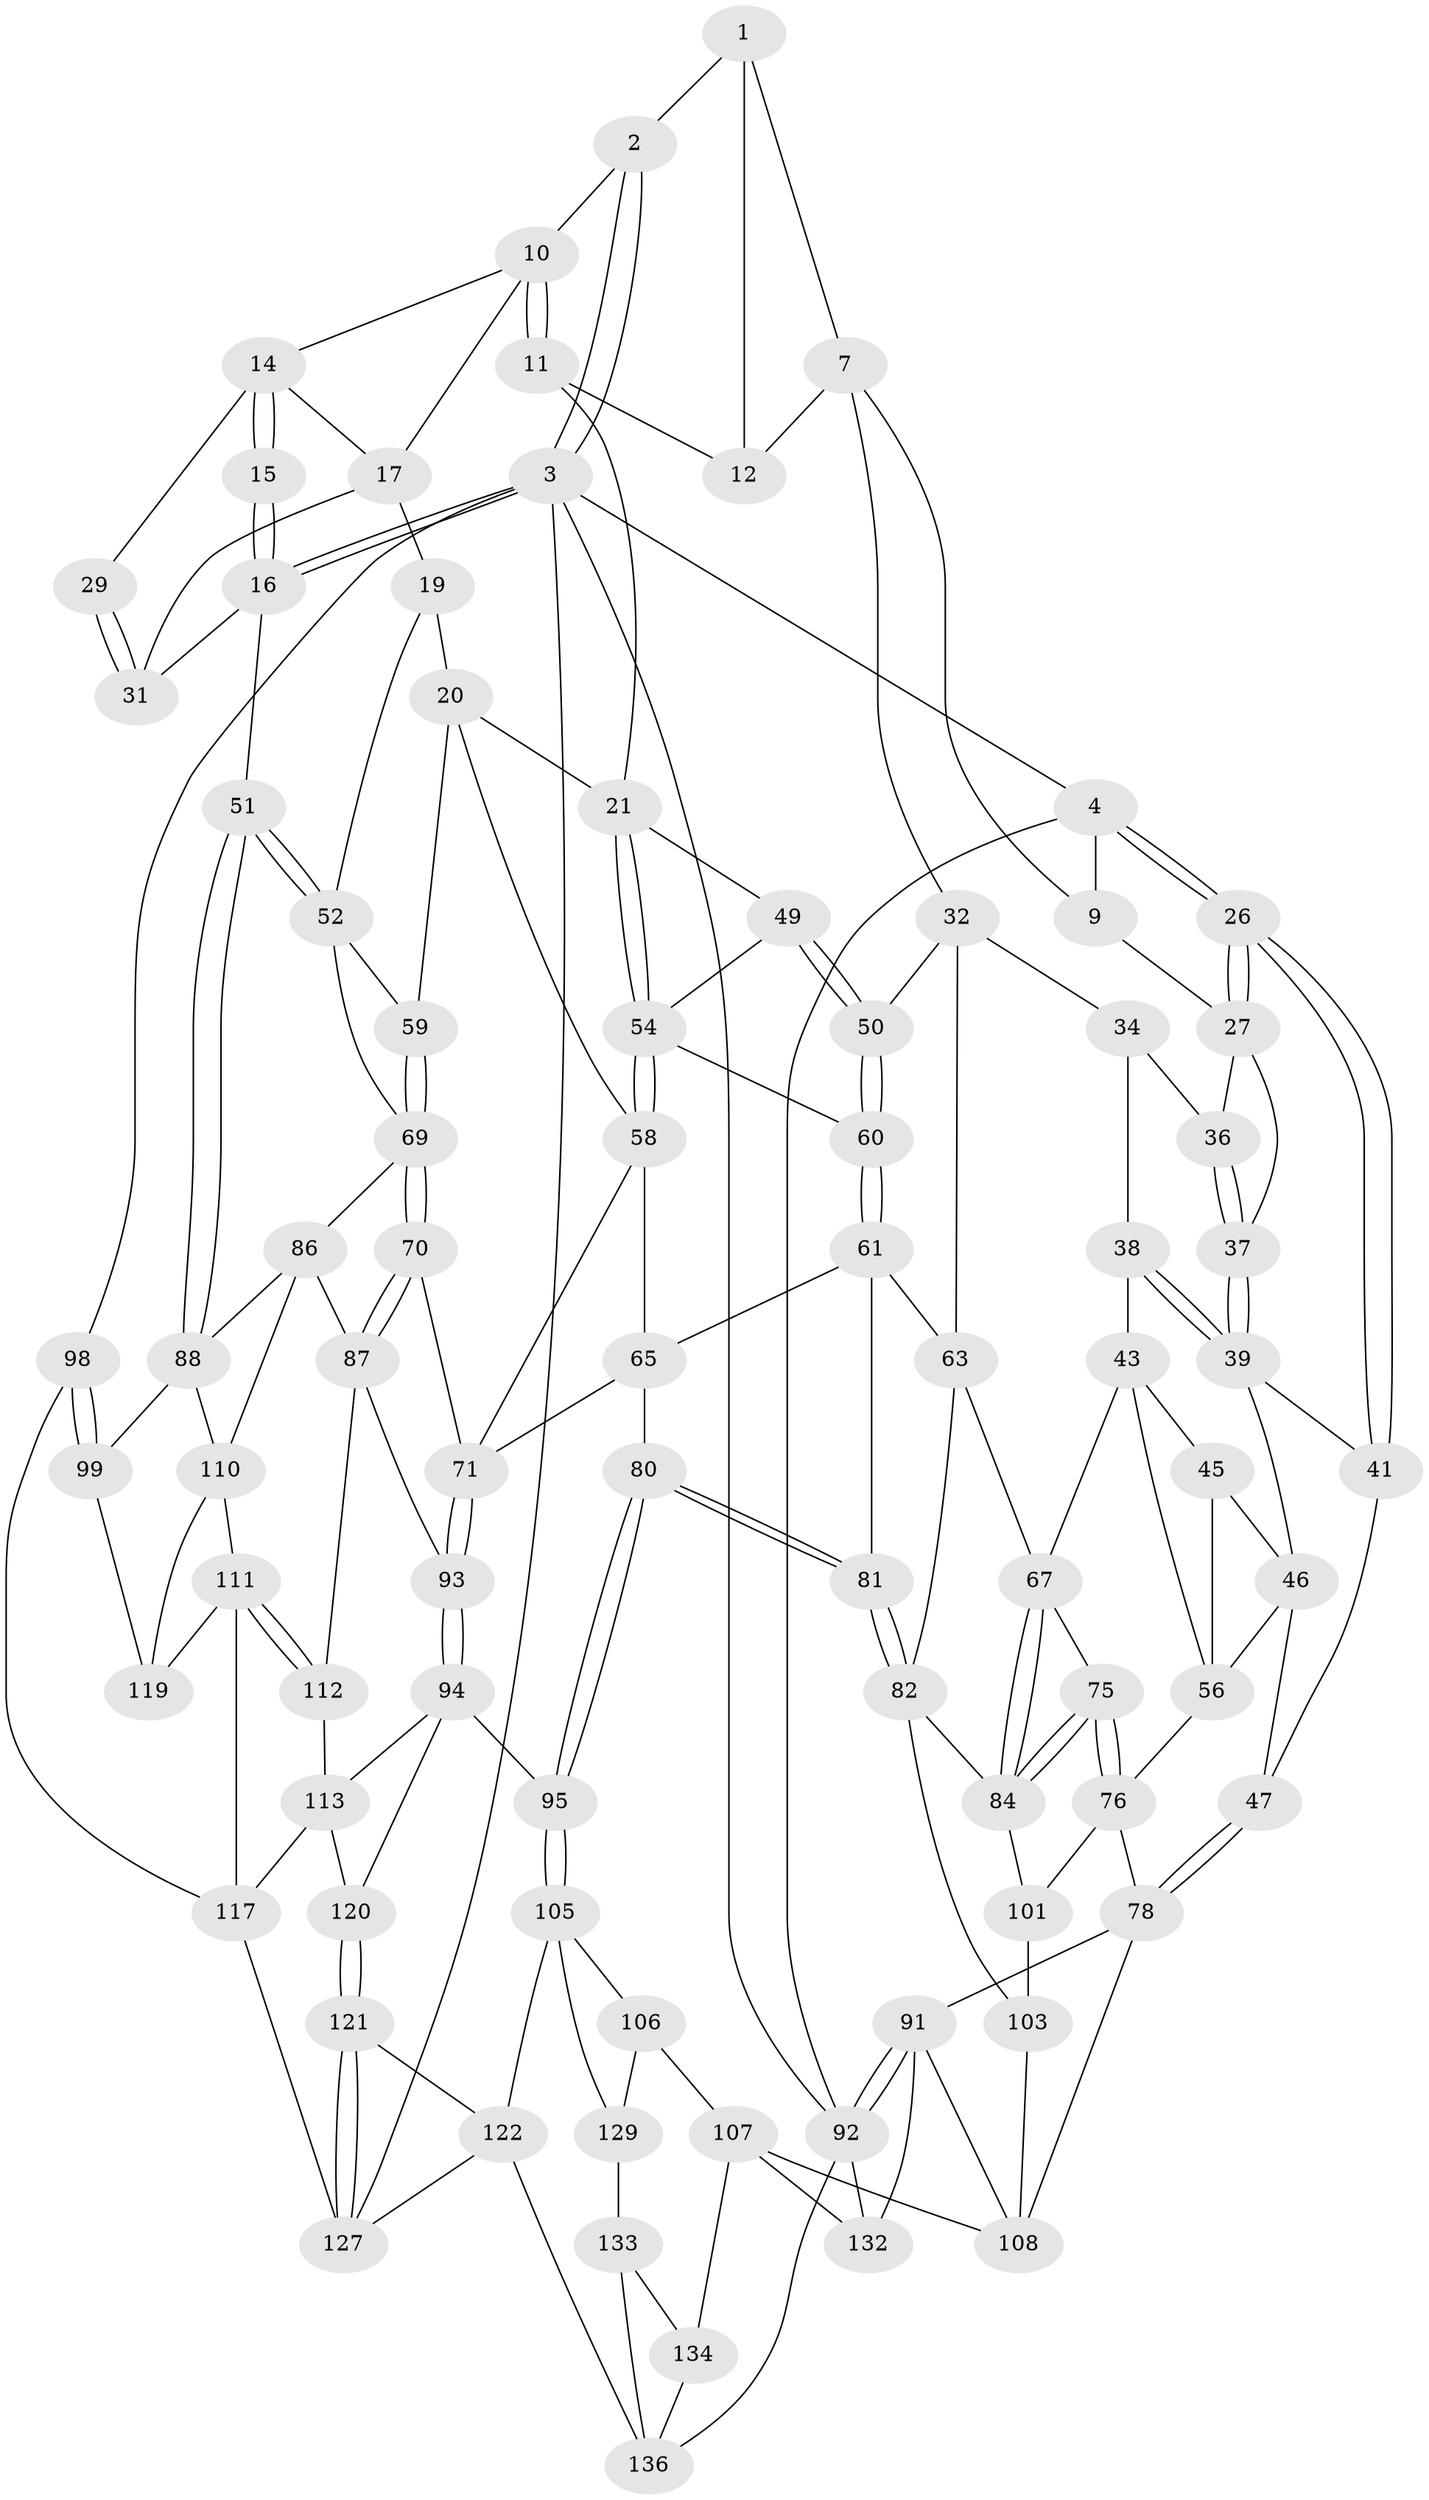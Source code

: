 // Generated by graph-tools (version 1.1) at 2025/24/03/03/25 07:24:37]
// undirected, 85 vertices, 187 edges
graph export_dot {
graph [start="1"]
  node [color=gray90,style=filled];
  1 [pos="+0.531979248253399+0",super="+6"];
  2 [pos="+0.7613481555304612+0"];
  3 [pos="+1+0",super="+97"];
  4 [pos="+0+0",super="+5"];
  7 [pos="+0.47303629123099045+0.18402342282353884",super="+8"];
  9 [pos="+0.33675483627392944+0.0028587465626686765"];
  10 [pos="+0.7640250648621102+0",super="+13"];
  11 [pos="+0.7387822585061549+0",super="+23"];
  12 [pos="+0.6038917256326253+0.06266995367305729",super="+24"];
  14 [pos="+0.9469689022880456+0.06002355276568155",super="+25"];
  15 [pos="+1+0.07703494026786664"];
  16 [pos="+1+0.13002522161374097",super="+30"];
  17 [pos="+0.8589649358460953+0.12916399687090652",super="+18"];
  19 [pos="+0.7761769130780932+0.2169010397423015"];
  20 [pos="+0.7407781416322247+0.21793262910412994",super="+57"];
  21 [pos="+0.7337733695508608+0.21544076295706896",super="+22"];
  26 [pos="+0+0"];
  27 [pos="+0+0",super="+28"];
  29 [pos="+0.9179268458895143+0.12864094732371045"];
  31 [pos="+1+0.2269286936719145"];
  32 [pos="+0.41021888742442847+0.24864516079070034",super="+33"];
  34 [pos="+0.3691404807822243+0.27592614723380193",super="+35"];
  36 [pos="+0.17470330026570763+0.11954823553544393"];
  37 [pos="+0.07082345044084325+0.19947695775298793"];
  38 [pos="+0.15323053160169184+0.2509415807208993",super="+42"];
  39 [pos="+0.06772867851020567+0.2223916330546311",super="+40"];
  41 [pos="+0+0.22802837631563327"];
  43 [pos="+0.21165413102112685+0.3704317938987409",super="+44"];
  45 [pos="+0.08554824828161013+0.31204879150854453"];
  46 [pos="+0.059423950785826726+0.26759932309822043",super="+48"];
  47 [pos="+0+0.3861338370054386"];
  49 [pos="+0.6251193932317367+0.29690628600773394"];
  50 [pos="+0.49704710841086247+0.3209121753573389"];
  51 [pos="+1+0.32531543674020463"];
  52 [pos="+1+0.3615110830418432",super="+53"];
  54 [pos="+0.6602012798596595+0.38697662353400397",super="+55"];
  56 [pos="+0+0.38850567444841955",super="+74"];
  58 [pos="+0.6623358833663361+0.3956358952683906",super="+64"];
  59 [pos="+0.7754732604953922+0.3933546368968332"];
  60 [pos="+0.5222985715361161+0.359157648820847"];
  61 [pos="+0.5473838734323216+0.44698908535558707",super="+62"];
  63 [pos="+0.3986082106217827+0.4504053184801359",super="+66"];
  65 [pos="+0.559468050478669+0.45808195005060764",super="+79"];
  67 [pos="+0.28788181533121227+0.49555768845740256",super="+68"];
  69 [pos="+0.818029219603272+0.49046634922740295",super="+73"];
  70 [pos="+0.7503135941549037+0.5327413720419906"];
  71 [pos="+0.7245061055933806+0.5395362468225849",super="+72"];
  75 [pos="+0.18108235057970298+0.5892527549328975"];
  76 [pos="+0.1022509480631642+0.5896868855717092",super="+77"];
  78 [pos="+0+0.7997287594036158",super="+90"];
  80 [pos="+0.4891277373598362+0.6542919736341603"];
  81 [pos="+0.43755200010728473+0.6175087982468805"];
  82 [pos="+0.406301340859658+0.6142614118013016",super="+83"];
  84 [pos="+0.2473555498903643+0.6155637478311605",super="+85"];
  86 [pos="+0.9171886075634471+0.6143691307398012",super="+89"];
  87 [pos="+0.8346875161405897+0.6722008723774537",super="+96"];
  88 [pos="+1+0.6520861069029199",super="+100"];
  91 [pos="+0+1",super="+128"];
  92 [pos="+0+1",super="+140"];
  93 [pos="+0.6713587699473097+0.6504142777830951"];
  94 [pos="+0.6168207158817314+0.7069872101572544",super="+114"];
  95 [pos="+0.5123095850721842+0.6974632772898824"];
  98 [pos="+1+1",super="+125"];
  99 [pos="+1+0.9011406142502321",super="+124"];
  101 [pos="+0.2567706093051438+0.6377419041612785",super="+102"];
  103 [pos="+0.336006752356075+0.666791452185045",super="+104"];
  105 [pos="+0.444527815719678+0.8060692162910865",super="+123"];
  106 [pos="+0.41493221016252996+0.8326004542174681"];
  107 [pos="+0.3965545087042504+0.8406121023763963",super="+131"];
  108 [pos="+0.3435846031606351+0.83103659272191",super="+109"];
  110 [pos="+0.9129626643676914+0.742226790603788",super="+115"];
  111 [pos="+0.8630829666099094+0.7618252636086894",super="+116"];
  112 [pos="+0.834303384775436+0.7446447123790311"];
  113 [pos="+0.8008248933277038+0.7609291474797542",super="+118"];
  117 [pos="+0.8504786368947298+0.9269970694921451",super="+126"];
  119 [pos="+0.97286171907953+0.8285493396548141"];
  120 [pos="+0.6727631270469332+0.8516968029872174"];
  121 [pos="+0.6681232582680527+0.8618977093027709"];
  122 [pos="+0.62480381648107+0.9107926011516214",super="+135"];
  127 [pos="+0.8142790139262542+1",super="+138"];
  129 [pos="+0.5419213039164587+0.9563350316139765",super="+130"];
  132 [pos="+0.3700883547655269+1"];
  133 [pos="+0.4894103331303082+0.9738379726947177",super="+137"];
  134 [pos="+0.46969366801801216+0.9886818528918381"];
  136 [pos="+0.5823139187708625+1",super="+139"];
  1 -- 2;
  1 -- 12;
  1 -- 7;
  2 -- 3;
  2 -- 3;
  2 -- 10;
  3 -- 4;
  3 -- 16;
  3 -- 16;
  3 -- 98;
  3 -- 92;
  3 -- 127;
  4 -- 26;
  4 -- 26;
  4 -- 92;
  4 -- 9;
  7 -- 12;
  7 -- 32;
  7 -- 9;
  9 -- 27;
  10 -- 11;
  10 -- 11;
  10 -- 17;
  10 -- 14;
  11 -- 12 [weight=2];
  11 -- 21;
  14 -- 15;
  14 -- 15;
  14 -- 17;
  14 -- 29;
  15 -- 16;
  15 -- 16;
  16 -- 51;
  16 -- 31;
  17 -- 19;
  17 -- 31;
  19 -- 20;
  19 -- 52;
  20 -- 21;
  20 -- 58;
  20 -- 59;
  21 -- 54;
  21 -- 54;
  21 -- 49;
  26 -- 27;
  26 -- 27;
  26 -- 41;
  26 -- 41;
  27 -- 37;
  27 -- 36;
  29 -- 31;
  29 -- 31;
  32 -- 50;
  32 -- 34;
  32 -- 63;
  34 -- 38 [weight=2];
  34 -- 36;
  36 -- 37;
  36 -- 37;
  37 -- 39;
  37 -- 39;
  38 -- 39;
  38 -- 39;
  38 -- 43;
  39 -- 41;
  39 -- 46;
  41 -- 47;
  43 -- 45;
  43 -- 67;
  43 -- 56;
  45 -- 46;
  45 -- 56;
  46 -- 56;
  46 -- 47;
  47 -- 78;
  47 -- 78;
  49 -- 50;
  49 -- 50;
  49 -- 54;
  50 -- 60;
  50 -- 60;
  51 -- 52;
  51 -- 52;
  51 -- 88;
  51 -- 88;
  52 -- 69;
  52 -- 59;
  54 -- 58;
  54 -- 58;
  54 -- 60;
  56 -- 76;
  58 -- 65;
  58 -- 71;
  59 -- 69;
  59 -- 69;
  60 -- 61;
  60 -- 61;
  61 -- 65;
  61 -- 81;
  61 -- 63;
  63 -- 67;
  63 -- 82;
  65 -- 80;
  65 -- 71;
  67 -- 84;
  67 -- 84;
  67 -- 75;
  69 -- 70;
  69 -- 70;
  69 -- 86;
  70 -- 71;
  70 -- 87;
  70 -- 87;
  71 -- 93;
  71 -- 93;
  75 -- 76;
  75 -- 76;
  75 -- 84;
  75 -- 84;
  76 -- 78;
  76 -- 101;
  78 -- 91;
  78 -- 108;
  80 -- 81;
  80 -- 81;
  80 -- 95;
  80 -- 95;
  81 -- 82;
  81 -- 82;
  82 -- 103;
  82 -- 84;
  84 -- 101;
  86 -- 87;
  86 -- 88;
  86 -- 110;
  87 -- 112;
  87 -- 93;
  88 -- 99;
  88 -- 110;
  91 -- 92;
  91 -- 92;
  91 -- 132;
  91 -- 108;
  92 -- 136;
  92 -- 132;
  93 -- 94;
  93 -- 94;
  94 -- 95;
  94 -- 120;
  94 -- 113;
  95 -- 105;
  95 -- 105;
  98 -- 99 [weight=2];
  98 -- 99;
  98 -- 117;
  99 -- 119;
  101 -- 103 [weight=2];
  103 -- 108;
  105 -- 106;
  105 -- 122;
  105 -- 129;
  106 -- 107;
  106 -- 129;
  107 -- 108;
  107 -- 132;
  107 -- 134;
  110 -- 111;
  110 -- 119;
  111 -- 112;
  111 -- 112;
  111 -- 119;
  111 -- 117;
  112 -- 113;
  113 -- 120;
  113 -- 117;
  117 -- 127;
  120 -- 121;
  120 -- 121;
  121 -- 122;
  121 -- 127;
  121 -- 127;
  122 -- 136;
  122 -- 127;
  129 -- 133 [weight=2];
  133 -- 134;
  133 -- 136;
  134 -- 136;
}
